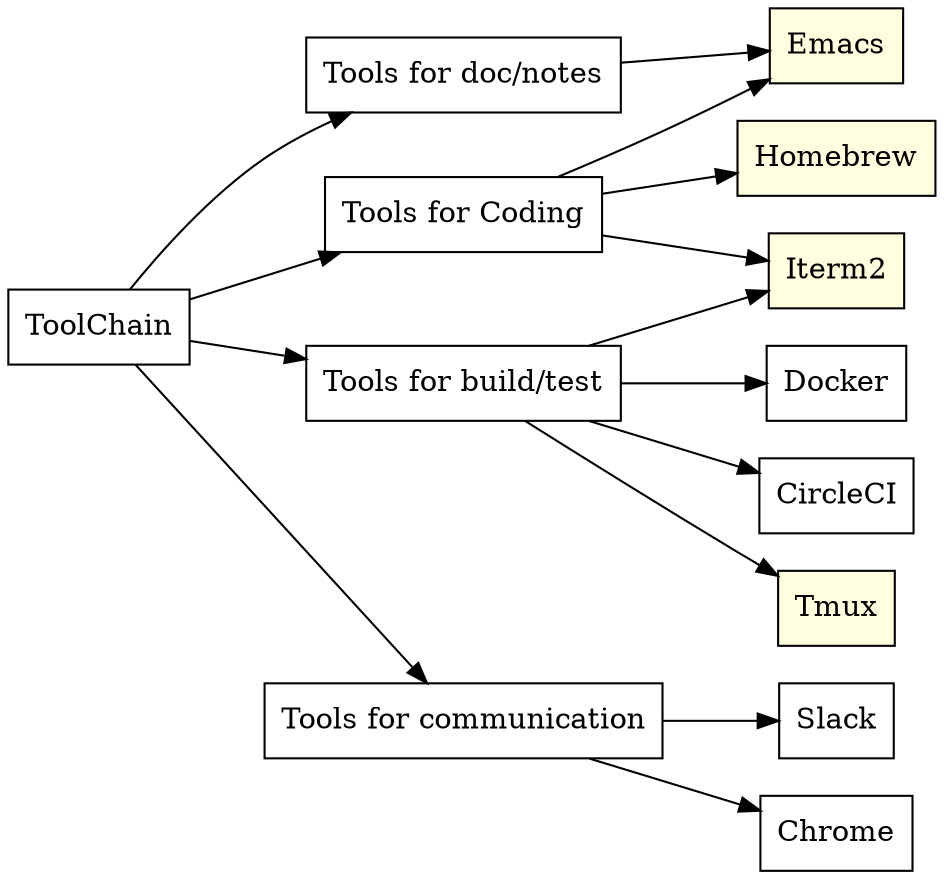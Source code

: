 digraph D {
	rankdir="LR"
	toolChain[label="ToolChain" shape="box"]
	coding [label="Tools for Coding" shape="box"]
	doc [label="Tools for doc/notes" shape="box"]	
	build [label="Tools for build/test" shape="box"]
	communication [label="Tools for communication" shape="box"]

	Iterm2 [shape="box" style=filled fillcolor="lightyellow"]
	Tmux [shape="box" style=filled fillcolor="lightyellow"]
	Homebrew [shape="box" style=filled fillcolor="lightyellow"]
	Emacs [shape="box" style=filled fillcolor="lightyellow"]
	Docker [shape="box"]
	CircleCI [shape="box"]
	Slack [shape="box"]
	Chrome [shape="box"]


	
	toolChain -> coding
	toolChain -> doc
	toolChain -> build
	toolChain -> communication

	coding -> Emacs
	coding -> Iterm2
	coding -> Homebrew

	doc -> Emacs
	
	build -> Docker
	build -> CircleCI
	build -> Iterm2
	build -> Tmux

	communication -> Slack
	communication -> Chrome
}

